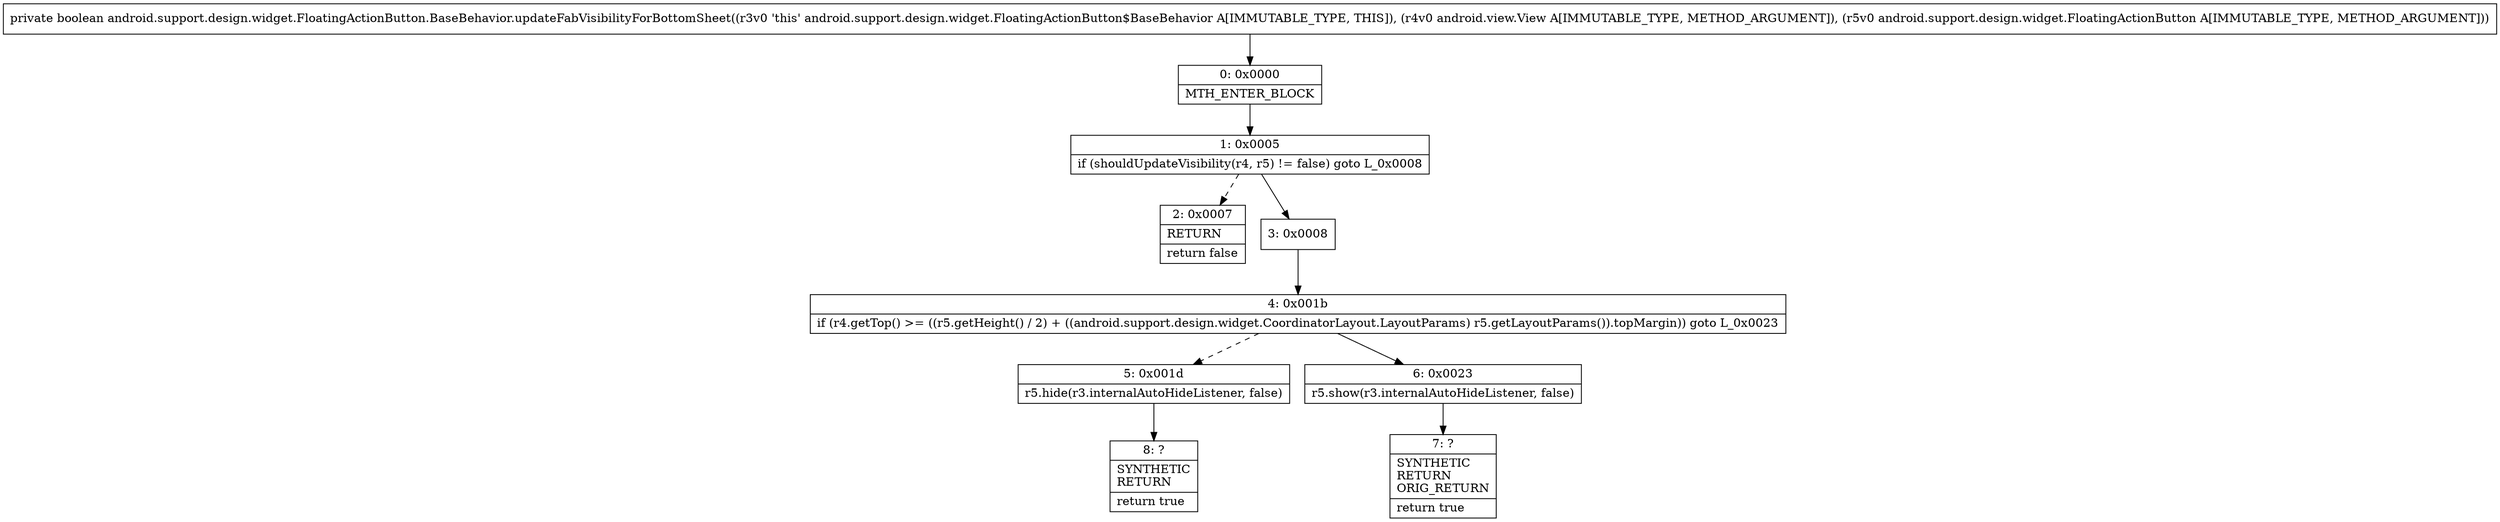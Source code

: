 digraph "CFG forandroid.support.design.widget.FloatingActionButton.BaseBehavior.updateFabVisibilityForBottomSheet(Landroid\/view\/View;Landroid\/support\/design\/widget\/FloatingActionButton;)Z" {
Node_0 [shape=record,label="{0\:\ 0x0000|MTH_ENTER_BLOCK\l}"];
Node_1 [shape=record,label="{1\:\ 0x0005|if (shouldUpdateVisibility(r4, r5) != false) goto L_0x0008\l}"];
Node_2 [shape=record,label="{2\:\ 0x0007|RETURN\l|return false\l}"];
Node_3 [shape=record,label="{3\:\ 0x0008}"];
Node_4 [shape=record,label="{4\:\ 0x001b|if (r4.getTop() \>= ((r5.getHeight() \/ 2) + ((android.support.design.widget.CoordinatorLayout.LayoutParams) r5.getLayoutParams()).topMargin)) goto L_0x0023\l}"];
Node_5 [shape=record,label="{5\:\ 0x001d|r5.hide(r3.internalAutoHideListener, false)\l}"];
Node_6 [shape=record,label="{6\:\ 0x0023|r5.show(r3.internalAutoHideListener, false)\l}"];
Node_7 [shape=record,label="{7\:\ ?|SYNTHETIC\lRETURN\lORIG_RETURN\l|return true\l}"];
Node_8 [shape=record,label="{8\:\ ?|SYNTHETIC\lRETURN\l|return true\l}"];
MethodNode[shape=record,label="{private boolean android.support.design.widget.FloatingActionButton.BaseBehavior.updateFabVisibilityForBottomSheet((r3v0 'this' android.support.design.widget.FloatingActionButton$BaseBehavior A[IMMUTABLE_TYPE, THIS]), (r4v0 android.view.View A[IMMUTABLE_TYPE, METHOD_ARGUMENT]), (r5v0 android.support.design.widget.FloatingActionButton A[IMMUTABLE_TYPE, METHOD_ARGUMENT])) }"];
MethodNode -> Node_0;
Node_0 -> Node_1;
Node_1 -> Node_2[style=dashed];
Node_1 -> Node_3;
Node_3 -> Node_4;
Node_4 -> Node_5[style=dashed];
Node_4 -> Node_6;
Node_5 -> Node_8;
Node_6 -> Node_7;
}

